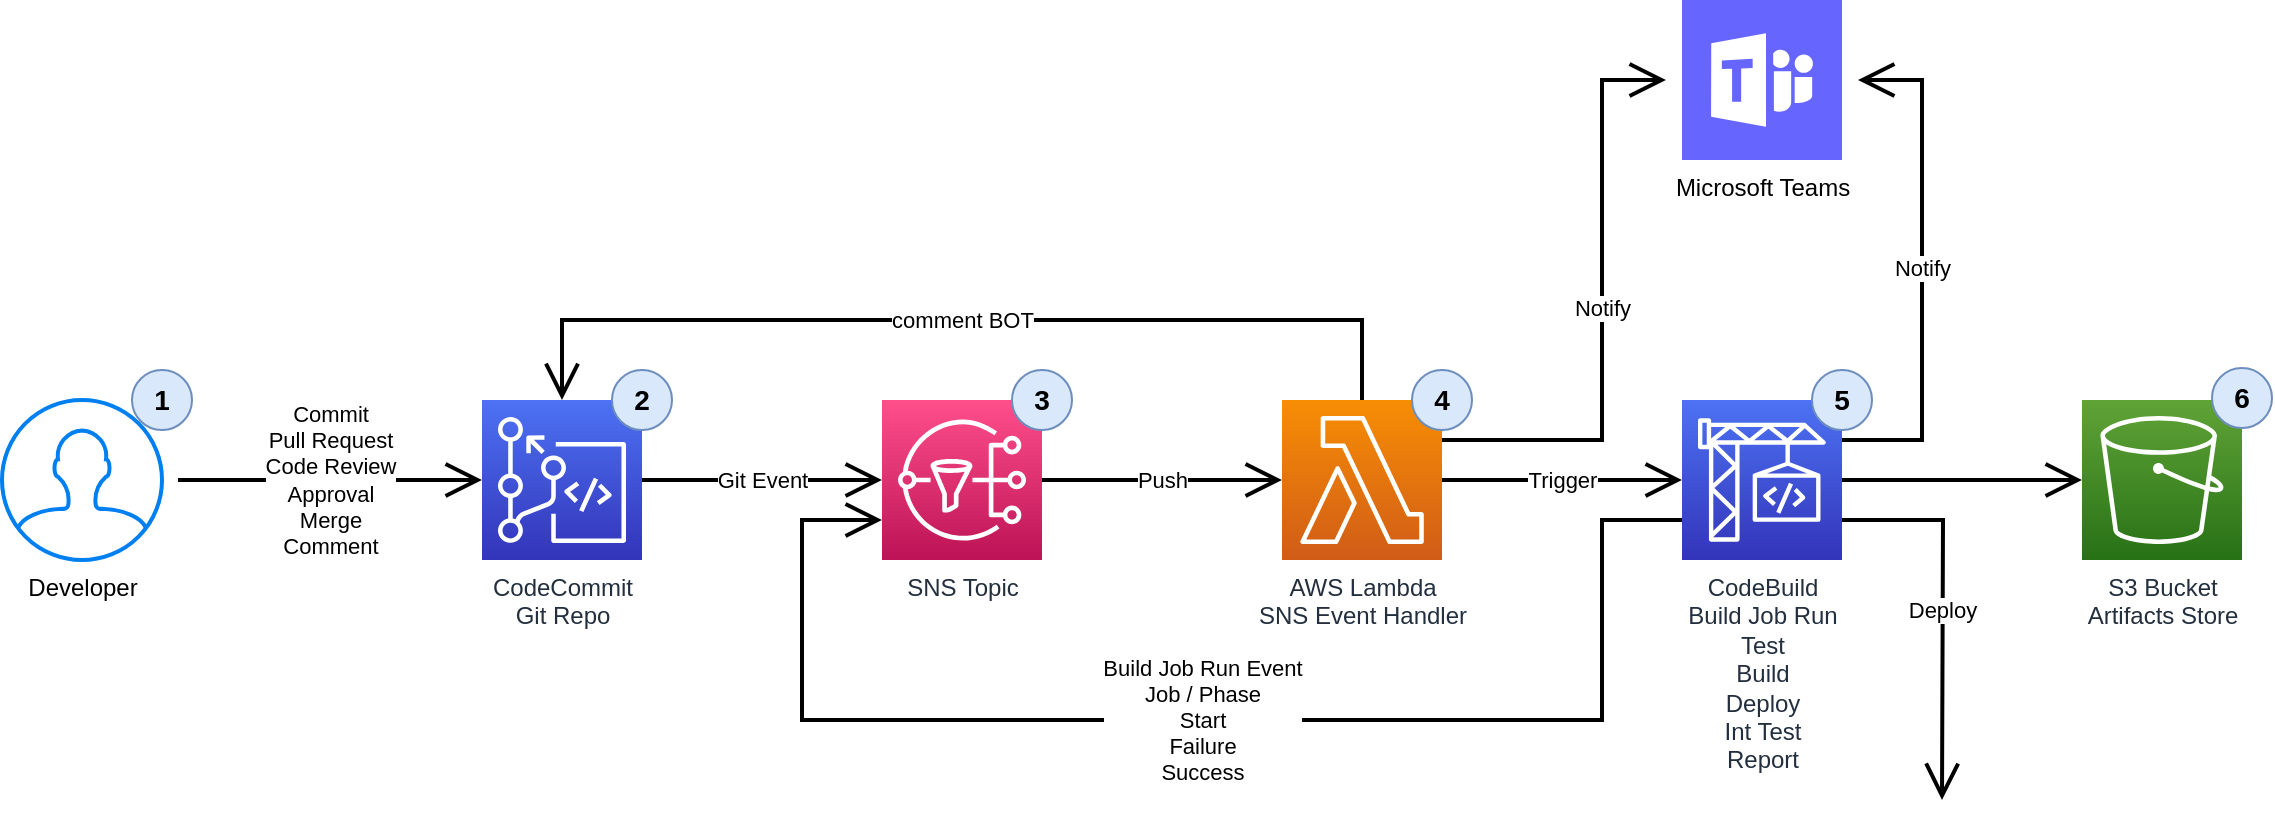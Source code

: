<mxfile version="15.3.5" type="device"><diagram id="TF19RKGdlOuia3eujP_c" name="Architecture"><mxGraphModel dx="1956" dy="852" grid="1" gridSize="10" guides="1" tooltips="1" connect="1" arrows="1" fold="1" page="1" pageScale="1" pageWidth="850" pageHeight="1100" math="0" shadow="0"><root><mxCell id="gr-u7W1S95LL9X9pL8BV-0"/><mxCell id="gr-u7W1S95LL9X9pL8BV-1" parent="gr-u7W1S95LL9X9pL8BV-0"/><mxCell id="gr-u7W1S95LL9X9pL8BV-9" value="Git Event" style="edgeStyle=none;curved=1;rounded=0;orthogonalLoop=1;jettySize=auto;html=1;exitX=1;exitY=0.5;exitDx=0;exitDy=0;exitPerimeter=0;entryX=0;entryY=0.5;entryDx=0;entryDy=0;entryPerimeter=0;endArrow=open;startSize=14;endSize=14;sourcePerimeterSpacing=8;targetPerimeterSpacing=8;strokeWidth=2;" parent="gr-u7W1S95LL9X9pL8BV-1" source="gr-u7W1S95LL9X9pL8BV-2" target="gr-u7W1S95LL9X9pL8BV-4" edge="1"><mxGeometry relative="1" as="geometry"/></mxCell><mxCell id="gr-u7W1S95LL9X9pL8BV-2" value="CodeCommit&lt;br&gt;Git Repo" style="sketch=0;points=[[0,0,0],[0.25,0,0],[0.5,0,0],[0.75,0,0],[1,0,0],[0,1,0],[0.25,1,0],[0.5,1,0],[0.75,1,0],[1,1,0],[0,0.25,0],[0,0.5,0],[0,0.75,0],[1,0.25,0],[1,0.5,0],[1,0.75,0]];outlineConnect=0;fontColor=#232F3E;gradientColor=#4D72F3;gradientDirection=north;fillColor=#3334B9;strokeColor=#ffffff;dashed=0;verticalLabelPosition=bottom;verticalAlign=top;align=center;html=1;fontSize=12;fontStyle=0;aspect=fixed;shape=mxgraph.aws4.resourceIcon;resIcon=mxgraph.aws4.codecommit;hachureGap=4;pointerEvents=0;" parent="gr-u7W1S95LL9X9pL8BV-1" vertex="1"><mxGeometry x="-360" y="320" width="80" height="80" as="geometry"/></mxCell><mxCell id="gr-u7W1S95LL9X9pL8BV-10" value="Build Job Run Event&lt;br&gt;Job / Phase&lt;br&gt;Start&lt;br&gt;Failure&lt;br&gt;Success" style="edgeStyle=orthogonalEdgeStyle;rounded=0;orthogonalLoop=1;jettySize=auto;html=1;exitX=0;exitY=0.75;exitDx=0;exitDy=0;exitPerimeter=0;entryX=0;entryY=0.75;entryDx=0;entryDy=0;entryPerimeter=0;endArrow=open;startSize=14;endSize=14;sourcePerimeterSpacing=8;targetPerimeterSpacing=8;strokeWidth=2;" parent="gr-u7W1S95LL9X9pL8BV-1" source="gr-u7W1S95LL9X9pL8BV-3" target="gr-u7W1S95LL9X9pL8BV-4" edge="1"><mxGeometry relative="1" as="geometry"><Array as="points"><mxPoint x="200" y="380"/><mxPoint x="200" y="480"/><mxPoint x="-200" y="480"/><mxPoint x="-200" y="380"/></Array></mxGeometry></mxCell><mxCell id="gr-u7W1S95LL9X9pL8BV-13" style="edgeStyle=orthogonalEdgeStyle;rounded=0;orthogonalLoop=1;jettySize=auto;html=1;exitX=1;exitY=0.5;exitDx=0;exitDy=0;exitPerimeter=0;entryX=0;entryY=0.5;entryDx=0;entryDy=0;entryPerimeter=0;endArrow=open;startSize=14;endSize=14;sourcePerimeterSpacing=8;targetPerimeterSpacing=8;strokeWidth=2;" parent="gr-u7W1S95LL9X9pL8BV-1" source="gr-u7W1S95LL9X9pL8BV-3" target="gr-u7W1S95LL9X9pL8BV-8" edge="1"><mxGeometry relative="1" as="geometry"/></mxCell><mxCell id="gr-u7W1S95LL9X9pL8BV-24" value="Notify" style="edgeStyle=orthogonalEdgeStyle;rounded=0;orthogonalLoop=1;jettySize=auto;html=1;exitX=1;exitY=0.25;exitDx=0;exitDy=0;exitPerimeter=0;endArrow=open;startSize=14;endSize=14;sourcePerimeterSpacing=8;targetPerimeterSpacing=8;strokeWidth=2;" parent="gr-u7W1S95LL9X9pL8BV-1" source="gr-u7W1S95LL9X9pL8BV-3" target="gr-u7W1S95LL9X9pL8BV-22" edge="1"><mxGeometry relative="1" as="geometry"><Array as="points"><mxPoint x="360" y="340"/><mxPoint x="360" y="160"/></Array></mxGeometry></mxCell><mxCell id="gr-u7W1S95LL9X9pL8BV-26" value="Deploy" style="edgeStyle=orthogonalEdgeStyle;rounded=0;orthogonalLoop=1;jettySize=auto;html=1;exitX=1;exitY=0.75;exitDx=0;exitDy=0;exitPerimeter=0;endArrow=open;startSize=14;endSize=14;sourcePerimeterSpacing=8;targetPerimeterSpacing=8;strokeWidth=2;" parent="gr-u7W1S95LL9X9pL8BV-1" source="gr-u7W1S95LL9X9pL8BV-3" edge="1"><mxGeometry relative="1" as="geometry"><mxPoint x="370" y="520" as="targetPoint"/></mxGeometry></mxCell><mxCell id="gr-u7W1S95LL9X9pL8BV-3" value="CodeBuild&lt;br&gt;Build Job Run&lt;br&gt;Test&lt;br&gt;Build&lt;br&gt;Deploy&lt;br&gt;Int Test&lt;br&gt;Report" style="sketch=0;points=[[0,0,0],[0.25,0,0],[0.5,0,0],[0.75,0,0],[1,0,0],[0,1,0],[0.25,1,0],[0.5,1,0],[0.75,1,0],[1,1,0],[0,0.25,0],[0,0.5,0],[0,0.75,0],[1,0.25,0],[1,0.5,0],[1,0.75,0]];outlineConnect=0;fontColor=#232F3E;gradientColor=#4D72F3;gradientDirection=north;fillColor=#3334B9;strokeColor=#ffffff;dashed=0;verticalLabelPosition=bottom;verticalAlign=top;align=center;html=1;fontSize=12;fontStyle=0;aspect=fixed;shape=mxgraph.aws4.resourceIcon;resIcon=mxgraph.aws4.codebuild;hachureGap=4;pointerEvents=0;" parent="gr-u7W1S95LL9X9pL8BV-1" vertex="1"><mxGeometry x="240" y="320" width="80" height="80" as="geometry"/></mxCell><mxCell id="gr-u7W1S95LL9X9pL8BV-11" value="Push" style="edgeStyle=orthogonalEdgeStyle;rounded=0;orthogonalLoop=1;jettySize=auto;html=1;exitX=1;exitY=0.5;exitDx=0;exitDy=0;exitPerimeter=0;entryX=0;entryY=0.5;entryDx=0;entryDy=0;entryPerimeter=0;endArrow=open;startSize=14;endSize=14;sourcePerimeterSpacing=8;targetPerimeterSpacing=8;strokeWidth=2;" parent="gr-u7W1S95LL9X9pL8BV-1" source="gr-u7W1S95LL9X9pL8BV-4" target="gr-u7W1S95LL9X9pL8BV-5" edge="1"><mxGeometry relative="1" as="geometry"/></mxCell><mxCell id="gr-u7W1S95LL9X9pL8BV-4" value="SNS Topic" style="sketch=0;points=[[0,0,0],[0.25,0,0],[0.5,0,0],[0.75,0,0],[1,0,0],[0,1,0],[0.25,1,0],[0.5,1,0],[0.75,1,0],[1,1,0],[0,0.25,0],[0,0.5,0],[0,0.75,0],[1,0.25,0],[1,0.5,0],[1,0.75,0]];outlineConnect=0;fontColor=#232F3E;gradientColor=#FF4F8B;gradientDirection=north;fillColor=#BC1356;strokeColor=#ffffff;dashed=0;verticalLabelPosition=bottom;verticalAlign=top;align=center;html=1;fontSize=12;fontStyle=0;aspect=fixed;shape=mxgraph.aws4.resourceIcon;resIcon=mxgraph.aws4.sns;hachureGap=4;pointerEvents=0;" parent="gr-u7W1S95LL9X9pL8BV-1" vertex="1"><mxGeometry x="-160" y="320" width="80" height="80" as="geometry"/></mxCell><mxCell id="gr-u7W1S95LL9X9pL8BV-12" value="Trigger" style="edgeStyle=orthogonalEdgeStyle;rounded=0;orthogonalLoop=1;jettySize=auto;html=1;exitX=1;exitY=0.5;exitDx=0;exitDy=0;exitPerimeter=0;entryX=0;entryY=0.5;entryDx=0;entryDy=0;entryPerimeter=0;endArrow=open;startSize=14;endSize=14;sourcePerimeterSpacing=8;targetPerimeterSpacing=8;strokeWidth=2;" parent="gr-u7W1S95LL9X9pL8BV-1" source="gr-u7W1S95LL9X9pL8BV-5" target="gr-u7W1S95LL9X9pL8BV-3" edge="1"><mxGeometry relative="1" as="geometry"/></mxCell><mxCell id="gr-u7W1S95LL9X9pL8BV-23" value="Notify" style="edgeStyle=orthogonalEdgeStyle;rounded=0;orthogonalLoop=1;jettySize=auto;html=1;exitX=1;exitY=0.25;exitDx=0;exitDy=0;exitPerimeter=0;endArrow=open;startSize=14;endSize=14;sourcePerimeterSpacing=8;targetPerimeterSpacing=8;strokeWidth=2;" parent="gr-u7W1S95LL9X9pL8BV-1" source="gr-u7W1S95LL9X9pL8BV-5" target="gr-u7W1S95LL9X9pL8BV-22" edge="1"><mxGeometry relative="1" as="geometry"><Array as="points"><mxPoint x="200" y="340"/><mxPoint x="200" y="160"/></Array></mxGeometry></mxCell><mxCell id="gr-u7W1S95LL9X9pL8BV-25" value="comment BOT" style="edgeStyle=orthogonalEdgeStyle;rounded=0;orthogonalLoop=1;jettySize=auto;html=1;exitX=0.5;exitY=0;exitDx=0;exitDy=0;exitPerimeter=0;entryX=0.5;entryY=0;entryDx=0;entryDy=0;entryPerimeter=0;endArrow=open;startSize=14;endSize=14;sourcePerimeterSpacing=8;targetPerimeterSpacing=8;strokeWidth=2;" parent="gr-u7W1S95LL9X9pL8BV-1" source="gr-u7W1S95LL9X9pL8BV-5" target="gr-u7W1S95LL9X9pL8BV-2" edge="1"><mxGeometry relative="1" as="geometry"><Array as="points"><mxPoint x="80" y="280"/><mxPoint x="-320" y="280"/></Array></mxGeometry></mxCell><mxCell id="gr-u7W1S95LL9X9pL8BV-5" value="AWS Lambda&lt;br&gt;SNS Event Handler" style="sketch=0;points=[[0,0,0],[0.25,0,0],[0.5,0,0],[0.75,0,0],[1,0,0],[0,1,0],[0.25,1,0],[0.5,1,0],[0.75,1,0],[1,1,0],[0,0.25,0],[0,0.5,0],[0,0.75,0],[1,0.25,0],[1,0.5,0],[1,0.75,0]];outlineConnect=0;fontColor=#232F3E;gradientColor=#F78E04;gradientDirection=north;fillColor=#D05C17;strokeColor=#ffffff;dashed=0;verticalLabelPosition=bottom;verticalAlign=top;align=center;html=1;fontSize=12;fontStyle=0;aspect=fixed;shape=mxgraph.aws4.resourceIcon;resIcon=mxgraph.aws4.lambda;hachureGap=4;pointerEvents=0;" parent="gr-u7W1S95LL9X9pL8BV-1" vertex="1"><mxGeometry x="40" y="320" width="80" height="80" as="geometry"/></mxCell><mxCell id="gr-u7W1S95LL9X9pL8BV-7" value="Commit&lt;br&gt;Pull Request&lt;br&gt;Code Review&lt;br&gt;Approval&lt;br&gt;Merge&lt;br&gt;Comment" style="edgeStyle=none;curved=1;rounded=0;orthogonalLoop=1;jettySize=auto;html=1;entryX=0;entryY=0.5;entryDx=0;entryDy=0;entryPerimeter=0;endArrow=open;startSize=14;endSize=14;sourcePerimeterSpacing=8;targetPerimeterSpacing=8;strokeWidth=2;" parent="gr-u7W1S95LL9X9pL8BV-1" source="gr-u7W1S95LL9X9pL8BV-6" target="gr-u7W1S95LL9X9pL8BV-2" edge="1"><mxGeometry relative="1" as="geometry"/></mxCell><mxCell id="gr-u7W1S95LL9X9pL8BV-6" value="Developer" style="html=1;verticalLabelPosition=bottom;align=center;labelBackgroundColor=#ffffff;verticalAlign=top;strokeWidth=2;strokeColor=#0080F0;shadow=0;dashed=0;shape=mxgraph.ios7.icons.user;hachureGap=4;pointerEvents=0;" parent="gr-u7W1S95LL9X9pL8BV-1" vertex="1"><mxGeometry x="-600" y="320" width="80" height="80" as="geometry"/></mxCell><mxCell id="gr-u7W1S95LL9X9pL8BV-8" value="S3 Bucket&lt;br&gt;Artifacts Store" style="sketch=0;points=[[0,0,0],[0.25,0,0],[0.5,0,0],[0.75,0,0],[1,0,0],[0,1,0],[0.25,1,0],[0.5,1,0],[0.75,1,0],[1,1,0],[0,0.25,0],[0,0.5,0],[0,0.75,0],[1,0.25,0],[1,0.5,0],[1,0.75,0]];outlineConnect=0;fontColor=#232F3E;gradientColor=#60A337;gradientDirection=north;fillColor=#277116;strokeColor=#ffffff;dashed=0;verticalLabelPosition=bottom;verticalAlign=top;align=center;html=1;fontSize=12;fontStyle=0;aspect=fixed;shape=mxgraph.aws4.resourceIcon;resIcon=mxgraph.aws4.s3;hachureGap=4;pointerEvents=0;" parent="gr-u7W1S95LL9X9pL8BV-1" vertex="1"><mxGeometry x="440" y="320" width="80" height="80" as="geometry"/></mxCell><mxCell id="gr-u7W1S95LL9X9pL8BV-22" value="Microsoft Teams" style="sketch=0;pointerEvents=1;shadow=0;dashed=0;html=1;strokeColor=none;fillColor=#6666FF;labelPosition=center;verticalLabelPosition=bottom;verticalAlign=top;align=center;outlineConnect=0;shape=mxgraph.veeam2.microsoft_teams;hachureGap=4;" parent="gr-u7W1S95LL9X9pL8BV-1" vertex="1"><mxGeometry x="240" y="120" width="80" height="80" as="geometry"/></mxCell><mxCell id="4YQkOrKIEParD7gl9GcN-0" value="1" style="ellipse;whiteSpace=wrap;html=1;aspect=fixed;hachureGap=4;pointerEvents=0;fillColor=#dae8fc;strokeColor=#6c8ebf;fontSize=14;fontStyle=1" parent="gr-u7W1S95LL9X9pL8BV-1" vertex="1"><mxGeometry x="-535" y="305" width="30" height="30" as="geometry"/></mxCell><mxCell id="4YQkOrKIEParD7gl9GcN-1" value="2" style="ellipse;whiteSpace=wrap;html=1;aspect=fixed;hachureGap=4;pointerEvents=0;fillColor=#dae8fc;strokeColor=#6c8ebf;fontSize=14;fontStyle=1" parent="gr-u7W1S95LL9X9pL8BV-1" vertex="1"><mxGeometry x="-295" y="305" width="30" height="30" as="geometry"/></mxCell><mxCell id="4YQkOrKIEParD7gl9GcN-2" value="3" style="ellipse;whiteSpace=wrap;html=1;aspect=fixed;hachureGap=4;pointerEvents=0;fillColor=#dae8fc;strokeColor=#6c8ebf;fontSize=14;fontStyle=1" parent="gr-u7W1S95LL9X9pL8BV-1" vertex="1"><mxGeometry x="-95" y="305" width="30" height="30" as="geometry"/></mxCell><mxCell id="4YQkOrKIEParD7gl9GcN-4" value="4" style="ellipse;whiteSpace=wrap;html=1;aspect=fixed;hachureGap=4;pointerEvents=0;fillColor=#dae8fc;strokeColor=#6c8ebf;fontSize=14;fontStyle=1" parent="gr-u7W1S95LL9X9pL8BV-1" vertex="1"><mxGeometry x="105" y="305" width="30" height="30" as="geometry"/></mxCell><mxCell id="4YQkOrKIEParD7gl9GcN-5" value="5" style="ellipse;whiteSpace=wrap;html=1;aspect=fixed;hachureGap=4;pointerEvents=0;fillColor=#dae8fc;strokeColor=#6c8ebf;fontSize=14;fontStyle=1" parent="gr-u7W1S95LL9X9pL8BV-1" vertex="1"><mxGeometry x="305" y="305" width="30" height="30" as="geometry"/></mxCell><mxCell id="4YQkOrKIEParD7gl9GcN-6" value="6" style="ellipse;whiteSpace=wrap;html=1;aspect=fixed;hachureGap=4;pointerEvents=0;fillColor=#dae8fc;strokeColor=#6c8ebf;fontSize=14;fontStyle=1" parent="gr-u7W1S95LL9X9pL8BV-1" vertex="1"><mxGeometry x="505" y="304" width="30" height="30" as="geometry"/></mxCell></root></mxGraphModel></diagram></mxfile>